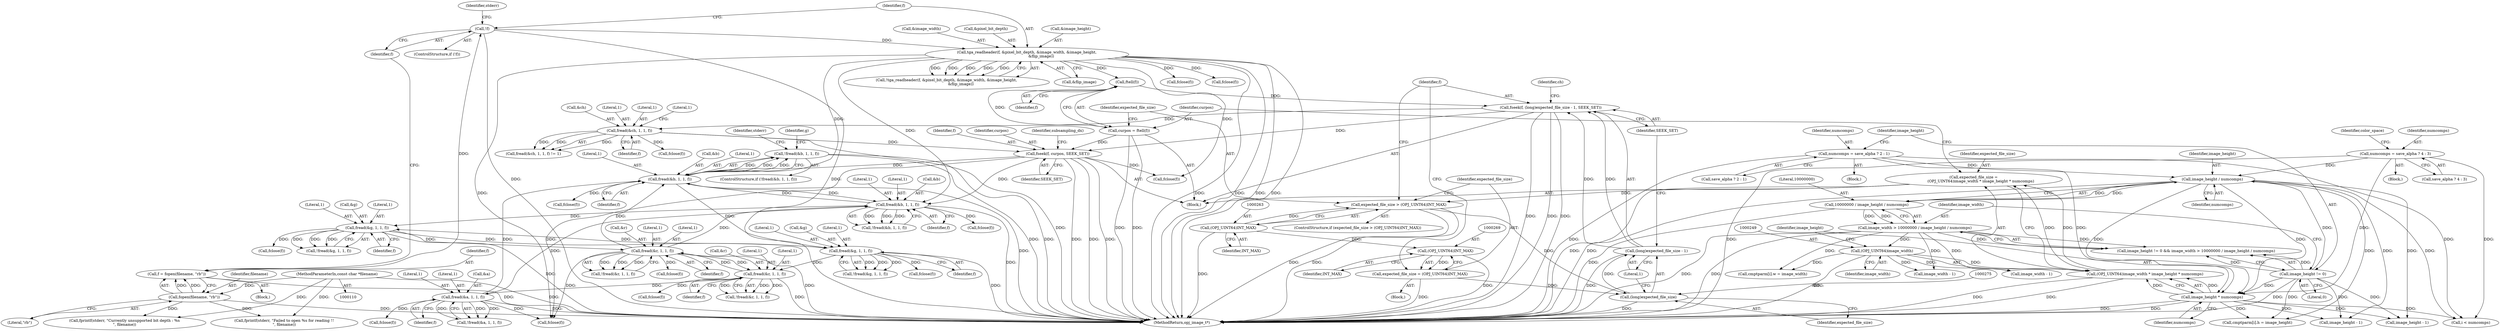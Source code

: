 digraph "0_openjpeg_2cd30c2b06ce332dede81cccad8b334cde997281_1@API" {
"1000639" [label="(Call,!fread(&b, 1, 1, f))"];
"1000640" [label="(Call,fread(&b, 1, 1, f))"];
"1000531" [label="(Call,fread(&b, 1, 1, f))"];
"1000694" [label="(Call,fread(&a, 1, 1, f))"];
"1000676" [label="(Call,fread(&r, 1, 1, f))"];
"1000567" [label="(Call,fread(&r, 1, 1, f))"];
"1000549" [label="(Call,fread(&g, 1, 1, f))"];
"1000658" [label="(Call,fread(&g, 1, 1, f))"];
"1000293" [label="(Call,fseek(f, curpos, SEEK_SET))"];
"1000281" [label="(Call,fread(&ch, 1, 1, f))"];
"1000271" [label="(Call,fseek(f, (long)expected_file_size - 1, SEEK_SET))"];
"1000257" [label="(Call,ftell(f))"];
"1000150" [label="(Call,tga_readheader(f, &pixel_bit_depth, &image_width, &image_height,\n                        &flip_image))"];
"1000139" [label="(Call,!f)"];
"1000133" [label="(Call,f = fopen(filename, \"rb\"))"];
"1000135" [label="(Call,fopen(filename, \"rb\"))"];
"1000111" [label="(MethodParameterIn,const char *filename)"];
"1000273" [label="(Call,(long)expected_file_size - 1)"];
"1000274" [label="(Call,(long)expected_file_size)"];
"1000266" [label="(Call,expected_file_size = (OPJ_UINT64)INT_MAX)"];
"1000268" [label="(Call,(OPJ_UINT64)INT_MAX)"];
"1000262" [label="(Call,(OPJ_UINT64)INT_MAX)"];
"1000260" [label="(Call,expected_file_size > (OPJ_UINT64)INT_MAX)"];
"1000245" [label="(Call,expected_file_size =\n            (OPJ_UINT64)image_width * image_height * numcomps)"];
"1000247" [label="(Call,(OPJ_UINT64)image_width * image_height * numcomps)"];
"1000248" [label="(Call,(OPJ_UINT64)image_width)"];
"1000235" [label="(Call,image_width > 10000000 / image_height / numcomps)"];
"1000237" [label="(Call,10000000 / image_height / numcomps)"];
"1000239" [label="(Call,image_height / numcomps)"];
"1000232" [label="(Call,image_height != 0)"];
"1000213" [label="(Call,numcomps = save_alpha ? 2 : 1)"];
"1000221" [label="(Call,numcomps = save_alpha ? 4 : 3)"];
"1000251" [label="(Call,image_height * numcomps)"];
"1000255" [label="(Call,curpos = ftell(f))"];
"1000530" [label="(Call,!fread(&b, 1, 1, f))"];
"1000694" [label="(Call,fread(&a, 1, 1, f))"];
"1000253" [label="(Identifier,numcomps)"];
"1000660" [label="(Identifier,g)"];
"1000264" [label="(Identifier,INT_MAX)"];
"1000246" [label="(Identifier,expected_file_size)"];
"1000251" [label="(Call,image_height * numcomps)"];
"1000293" [label="(Call,fseek(f, curpos, SEEK_SET))"];
"1000670" [label="(Call,fclose(f))"];
"1000298" [label="(Identifier,subsampling_dx)"];
"1000435" [label="(Call,image_width - 1)"];
"1000134" [label="(Identifier,f)"];
"1000296" [label="(Identifier,SEEK_SET)"];
"1000758" [label="(Call,fprintf(stderr, \"Currently unsupported bit depth : %s\n\", filename))"];
"1000289" [label="(Call,fclose(f))"];
"1000270" [label="(Identifier,INT_MAX)"];
"1000645" [label="(Identifier,f)"];
"1000284" [label="(Literal,1)"];
"1000209" [label="(Block,)"];
"1000659" [label="(Call,&g)"];
"1000677" [label="(Call,&r)"];
"1000272" [label="(Identifier,f)"];
"1000697" [label="(Literal,1)"];
"1000138" [label="(ControlStructure,if (!f))"];
"1000285" [label="(Literal,1)"];
"1000231" [label="(Call,image_height != 0 && image_width > 10000000 / image_height / numcomps)"];
"1000652" [label="(Call,fclose(f))"];
"1000257" [label="(Call,ftell(f))"];
"1000250" [label="(Identifier,image_width)"];
"1000657" [label="(Call,!fread(&g, 1, 1, f))"];
"1000643" [label="(Literal,1)"];
"1000766" [label="(MethodReturn,opj_image_t*)"];
"1000154" [label="(Call,&image_width)"];
"1000567" [label="(Call,fread(&r, 1, 1, f))"];
"1000151" [label="(Identifier,f)"];
"1000663" [label="(Identifier,f)"];
"1000675" [label="(Call,!fread(&r, 1, 1, f))"];
"1000142" [label="(Call,fprintf(stderr, \"Failed to open %s for reading !!\n\", filename))"];
"1000534" [label="(Literal,1)"];
"1000149" [label="(Call,!tga_readheader(f, &pixel_bit_depth, &image_width, &image_height,\n                        &flip_image))"];
"1000661" [label="(Literal,1)"];
"1000658" [label="(Call,fread(&g, 1, 1, f))"];
"1000311" [label="(Call,i < numcomps)"];
"1000699" [label="(Identifier,f)"];
"1000294" [label="(Identifier,f)"];
"1000681" [label="(Identifier,f)"];
"1000235" [label="(Call,image_width > 10000000 / image_height / numcomps)"];
"1000554" [label="(Identifier,f)"];
"1000283" [label="(Identifier,ch)"];
"1000662" [label="(Literal,1)"];
"1000568" [label="(Call,&r)"];
"1000276" [label="(Identifier,expected_file_size)"];
"1000280" [label="(Call,fread(&ch, 1, 1, f) != 1)"];
"1000536" [label="(Identifier,f)"];
"1000641" [label="(Call,&b)"];
"1000287" [label="(Literal,1)"];
"1000571" [label="(Literal,1)"];
"1000248" [label="(Call,(OPJ_UINT64)image_width)"];
"1000136" [label="(Identifier,filename)"];
"1000133" [label="(Call,f = fopen(filename, \"rb\"))"];
"1000549" [label="(Call,fread(&g, 1, 1, f))"];
"1000259" [label="(ControlStructure,if (expected_file_size > (OPJ_UINT64)INT_MAX))"];
"1000214" [label="(Identifier,numcomps)"];
"1000572" [label="(Identifier,f)"];
"1000385" [label="(Call,fclose(f))"];
"1000255" [label="(Call,curpos = ftell(f))"];
"1000274" [label="(Call,(long)expected_file_size)"];
"1000688" [label="(Call,fclose(f))"];
"1000267" [label="(Identifier,expected_file_size)"];
"1000232" [label="(Call,image_height != 0)"];
"1000271" [label="(Call,fseek(f, (long)expected_file_size - 1, SEEK_SET))"];
"1000158" [label="(Call,&flip_image)"];
"1000698" [label="(Literal,1)"];
"1000552" [label="(Literal,1)"];
"1000113" [label="(Block,)"];
"1000111" [label="(MethodParameterIn,const char *filename)"];
"1000295" [label="(Identifier,curpos)"];
"1000282" [label="(Call,&ch)"];
"1000286" [label="(Identifier,f)"];
"1000648" [label="(Identifier,stderr)"];
"1000266" [label="(Call,expected_file_size = (OPJ_UINT64)INT_MAX)"];
"1000639" [label="(Call,!fread(&b, 1, 1, f))"];
"1000550" [label="(Call,&g)"];
"1000156" [label="(Call,&image_height)"];
"1000363" [label="(Call,cmptparm[i].h = image_height)"];
"1000420" [label="(Call,image_width - 1)"];
"1000273" [label="(Call,(long)expected_file_size - 1)"];
"1000281" [label="(Call,fread(&ch, 1, 1, f))"];
"1000247" [label="(Call,(OPJ_UINT64)image_width * image_height * numcomps)"];
"1000240" [label="(Identifier,image_height)"];
"1000237" [label="(Call,10000000 / image_height / numcomps)"];
"1000260" [label="(Call,expected_file_size > (OPJ_UINT64)INT_MAX)"];
"1000638" [label="(ControlStructure,if (!fread(&b, 1, 1, f)))"];
"1000150" [label="(Call,tga_readheader(f, &pixel_bit_depth, &image_width, &image_height,\n                        &flip_image))"];
"1000242" [label="(Block,)"];
"1000252" [label="(Identifier,image_height)"];
"1000470" [label="(Call,image_height - 1)"];
"1000215" [label="(Call,save_alpha ? 2 : 1)"];
"1000222" [label="(Identifier,numcomps)"];
"1000277" [label="(Literal,1)"];
"1000152" [label="(Call,&pixel_bit_depth)"];
"1000535" [label="(Literal,1)"];
"1000561" [label="(Call,fclose(f))"];
"1000644" [label="(Literal,1)"];
"1000239" [label="(Call,image_height / numcomps)"];
"1000137" [label="(Literal,\"rb\")"];
"1000140" [label="(Identifier,f)"];
"1000221" [label="(Call,numcomps = save_alpha ? 4 : 3)"];
"1000553" [label="(Literal,1)"];
"1000762" [label="(Call,fclose(f))"];
"1000543" [label="(Call,fclose(f))"];
"1000680" [label="(Literal,1)"];
"1000676" [label="(Call,fread(&r, 1, 1, f))"];
"1000213" [label="(Call,numcomps = save_alpha ? 2 : 1)"];
"1000175" [label="(Call,fclose(f))"];
"1000139" [label="(Call,!f)"];
"1000161" [label="(Call,fclose(f))"];
"1000693" [label="(Call,!fread(&a, 1, 1, f))"];
"1000265" [label="(Block,)"];
"1000245" [label="(Call,expected_file_size =\n            (OPJ_UINT64)image_width * image_height * numcomps)"];
"1000455" [label="(Call,image_height - 1)"];
"1000268" [label="(Call,(OPJ_UINT64)INT_MAX)"];
"1000531" [label="(Call,fread(&b, 1, 1, f))"];
"1000532" [label="(Call,&b)"];
"1000695" [label="(Call,&a)"];
"1000706" [label="(Call,fclose(f))"];
"1000258" [label="(Identifier,f)"];
"1000356" [label="(Call,cmptparm[i].w = image_width)"];
"1000262" [label="(Call,(OPJ_UINT64)INT_MAX)"];
"1000143" [label="(Identifier,stderr)"];
"1000256" [label="(Identifier,curpos)"];
"1000566" [label="(Call,!fread(&r, 1, 1, f))"];
"1000548" [label="(Call,!fread(&g, 1, 1, f))"];
"1000241" [label="(Identifier,numcomps)"];
"1000220" [label="(Block,)"];
"1000570" [label="(Literal,1)"];
"1000135" [label="(Call,fopen(filename, \"rb\"))"];
"1000236" [label="(Identifier,image_width)"];
"1000579" [label="(Call,fclose(f))"];
"1000233" [label="(Identifier,image_height)"];
"1000228" [label="(Identifier,color_space)"];
"1000223" [label="(Call,save_alpha ? 4 : 3)"];
"1000640" [label="(Call,fread(&b, 1, 1, f))"];
"1000278" [label="(Identifier,SEEK_SET)"];
"1000261" [label="(Identifier,expected_file_size)"];
"1000238" [label="(Literal,10000000)"];
"1000234" [label="(Literal,0)"];
"1000679" [label="(Literal,1)"];
"1000639" -> "1000638"  [label="AST: "];
"1000639" -> "1000640"  [label="CFG: "];
"1000640" -> "1000639"  [label="AST: "];
"1000648" -> "1000639"  [label="CFG: "];
"1000660" -> "1000639"  [label="CFG: "];
"1000639" -> "1000766"  [label="DDG: "];
"1000639" -> "1000766"  [label="DDG: "];
"1000640" -> "1000639"  [label="DDG: "];
"1000640" -> "1000639"  [label="DDG: "];
"1000640" -> "1000639"  [label="DDG: "];
"1000640" -> "1000645"  [label="CFG: "];
"1000641" -> "1000640"  [label="AST: "];
"1000643" -> "1000640"  [label="AST: "];
"1000644" -> "1000640"  [label="AST: "];
"1000645" -> "1000640"  [label="AST: "];
"1000640" -> "1000766"  [label="DDG: "];
"1000640" -> "1000531"  [label="DDG: "];
"1000531" -> "1000640"  [label="DDG: "];
"1000694" -> "1000640"  [label="DDG: "];
"1000567" -> "1000640"  [label="DDG: "];
"1000293" -> "1000640"  [label="DDG: "];
"1000150" -> "1000640"  [label="DDG: "];
"1000640" -> "1000652"  [label="DDG: "];
"1000640" -> "1000658"  [label="DDG: "];
"1000531" -> "1000530"  [label="AST: "];
"1000531" -> "1000536"  [label="CFG: "];
"1000532" -> "1000531"  [label="AST: "];
"1000534" -> "1000531"  [label="AST: "];
"1000535" -> "1000531"  [label="AST: "];
"1000536" -> "1000531"  [label="AST: "];
"1000530" -> "1000531"  [label="CFG: "];
"1000531" -> "1000766"  [label="DDG: "];
"1000531" -> "1000530"  [label="DDG: "];
"1000531" -> "1000530"  [label="DDG: "];
"1000531" -> "1000530"  [label="DDG: "];
"1000694" -> "1000531"  [label="DDG: "];
"1000567" -> "1000531"  [label="DDG: "];
"1000293" -> "1000531"  [label="DDG: "];
"1000150" -> "1000531"  [label="DDG: "];
"1000531" -> "1000543"  [label="DDG: "];
"1000531" -> "1000549"  [label="DDG: "];
"1000694" -> "1000693"  [label="AST: "];
"1000694" -> "1000699"  [label="CFG: "];
"1000695" -> "1000694"  [label="AST: "];
"1000697" -> "1000694"  [label="AST: "];
"1000698" -> "1000694"  [label="AST: "];
"1000699" -> "1000694"  [label="AST: "];
"1000693" -> "1000694"  [label="CFG: "];
"1000694" -> "1000766"  [label="DDG: "];
"1000694" -> "1000693"  [label="DDG: "];
"1000694" -> "1000693"  [label="DDG: "];
"1000694" -> "1000693"  [label="DDG: "];
"1000676" -> "1000694"  [label="DDG: "];
"1000694" -> "1000706"  [label="DDG: "];
"1000694" -> "1000762"  [label="DDG: "];
"1000676" -> "1000675"  [label="AST: "];
"1000676" -> "1000681"  [label="CFG: "];
"1000677" -> "1000676"  [label="AST: "];
"1000679" -> "1000676"  [label="AST: "];
"1000680" -> "1000676"  [label="AST: "];
"1000681" -> "1000676"  [label="AST: "];
"1000675" -> "1000676"  [label="CFG: "];
"1000676" -> "1000766"  [label="DDG: "];
"1000676" -> "1000567"  [label="DDG: "];
"1000676" -> "1000675"  [label="DDG: "];
"1000676" -> "1000675"  [label="DDG: "];
"1000676" -> "1000675"  [label="DDG: "];
"1000567" -> "1000676"  [label="DDG: "];
"1000658" -> "1000676"  [label="DDG: "];
"1000676" -> "1000688"  [label="DDG: "];
"1000567" -> "1000566"  [label="AST: "];
"1000567" -> "1000572"  [label="CFG: "];
"1000568" -> "1000567"  [label="AST: "];
"1000570" -> "1000567"  [label="AST: "];
"1000571" -> "1000567"  [label="AST: "];
"1000572" -> "1000567"  [label="AST: "];
"1000566" -> "1000567"  [label="CFG: "];
"1000567" -> "1000766"  [label="DDG: "];
"1000567" -> "1000566"  [label="DDG: "];
"1000567" -> "1000566"  [label="DDG: "];
"1000567" -> "1000566"  [label="DDG: "];
"1000549" -> "1000567"  [label="DDG: "];
"1000567" -> "1000579"  [label="DDG: "];
"1000567" -> "1000762"  [label="DDG: "];
"1000549" -> "1000548"  [label="AST: "];
"1000549" -> "1000554"  [label="CFG: "];
"1000550" -> "1000549"  [label="AST: "];
"1000552" -> "1000549"  [label="AST: "];
"1000553" -> "1000549"  [label="AST: "];
"1000554" -> "1000549"  [label="AST: "];
"1000548" -> "1000549"  [label="CFG: "];
"1000549" -> "1000766"  [label="DDG: "];
"1000549" -> "1000548"  [label="DDG: "];
"1000549" -> "1000548"  [label="DDG: "];
"1000549" -> "1000548"  [label="DDG: "];
"1000658" -> "1000549"  [label="DDG: "];
"1000549" -> "1000561"  [label="DDG: "];
"1000549" -> "1000658"  [label="DDG: "];
"1000658" -> "1000657"  [label="AST: "];
"1000658" -> "1000663"  [label="CFG: "];
"1000659" -> "1000658"  [label="AST: "];
"1000661" -> "1000658"  [label="AST: "];
"1000662" -> "1000658"  [label="AST: "];
"1000663" -> "1000658"  [label="AST: "];
"1000657" -> "1000658"  [label="CFG: "];
"1000658" -> "1000766"  [label="DDG: "];
"1000658" -> "1000657"  [label="DDG: "];
"1000658" -> "1000657"  [label="DDG: "];
"1000658" -> "1000657"  [label="DDG: "];
"1000658" -> "1000670"  [label="DDG: "];
"1000293" -> "1000242"  [label="AST: "];
"1000293" -> "1000296"  [label="CFG: "];
"1000294" -> "1000293"  [label="AST: "];
"1000295" -> "1000293"  [label="AST: "];
"1000296" -> "1000293"  [label="AST: "];
"1000298" -> "1000293"  [label="CFG: "];
"1000293" -> "1000766"  [label="DDG: "];
"1000293" -> "1000766"  [label="DDG: "];
"1000293" -> "1000766"  [label="DDG: "];
"1000281" -> "1000293"  [label="DDG: "];
"1000255" -> "1000293"  [label="DDG: "];
"1000271" -> "1000293"  [label="DDG: "];
"1000293" -> "1000385"  [label="DDG: "];
"1000293" -> "1000762"  [label="DDG: "];
"1000281" -> "1000280"  [label="AST: "];
"1000281" -> "1000286"  [label="CFG: "];
"1000282" -> "1000281"  [label="AST: "];
"1000284" -> "1000281"  [label="AST: "];
"1000285" -> "1000281"  [label="AST: "];
"1000286" -> "1000281"  [label="AST: "];
"1000287" -> "1000281"  [label="CFG: "];
"1000281" -> "1000766"  [label="DDG: "];
"1000281" -> "1000280"  [label="DDG: "];
"1000281" -> "1000280"  [label="DDG: "];
"1000281" -> "1000280"  [label="DDG: "];
"1000271" -> "1000281"  [label="DDG: "];
"1000281" -> "1000289"  [label="DDG: "];
"1000271" -> "1000242"  [label="AST: "];
"1000271" -> "1000278"  [label="CFG: "];
"1000272" -> "1000271"  [label="AST: "];
"1000273" -> "1000271"  [label="AST: "];
"1000278" -> "1000271"  [label="AST: "];
"1000283" -> "1000271"  [label="CFG: "];
"1000271" -> "1000766"  [label="DDG: "];
"1000271" -> "1000766"  [label="DDG: "];
"1000271" -> "1000766"  [label="DDG: "];
"1000257" -> "1000271"  [label="DDG: "];
"1000273" -> "1000271"  [label="DDG: "];
"1000273" -> "1000271"  [label="DDG: "];
"1000257" -> "1000255"  [label="AST: "];
"1000257" -> "1000258"  [label="CFG: "];
"1000258" -> "1000257"  [label="AST: "];
"1000255" -> "1000257"  [label="CFG: "];
"1000257" -> "1000255"  [label="DDG: "];
"1000150" -> "1000257"  [label="DDG: "];
"1000150" -> "1000149"  [label="AST: "];
"1000150" -> "1000158"  [label="CFG: "];
"1000151" -> "1000150"  [label="AST: "];
"1000152" -> "1000150"  [label="AST: "];
"1000154" -> "1000150"  [label="AST: "];
"1000156" -> "1000150"  [label="AST: "];
"1000158" -> "1000150"  [label="AST: "];
"1000149" -> "1000150"  [label="CFG: "];
"1000150" -> "1000766"  [label="DDG: "];
"1000150" -> "1000766"  [label="DDG: "];
"1000150" -> "1000766"  [label="DDG: "];
"1000150" -> "1000766"  [label="DDG: "];
"1000150" -> "1000149"  [label="DDG: "];
"1000150" -> "1000149"  [label="DDG: "];
"1000150" -> "1000149"  [label="DDG: "];
"1000150" -> "1000149"  [label="DDG: "];
"1000150" -> "1000149"  [label="DDG: "];
"1000139" -> "1000150"  [label="DDG: "];
"1000150" -> "1000161"  [label="DDG: "];
"1000150" -> "1000175"  [label="DDG: "];
"1000150" -> "1000385"  [label="DDG: "];
"1000150" -> "1000762"  [label="DDG: "];
"1000139" -> "1000138"  [label="AST: "];
"1000139" -> "1000140"  [label="CFG: "];
"1000140" -> "1000139"  [label="AST: "];
"1000143" -> "1000139"  [label="CFG: "];
"1000151" -> "1000139"  [label="CFG: "];
"1000139" -> "1000766"  [label="DDG: "];
"1000139" -> "1000766"  [label="DDG: "];
"1000133" -> "1000139"  [label="DDG: "];
"1000133" -> "1000113"  [label="AST: "];
"1000133" -> "1000135"  [label="CFG: "];
"1000134" -> "1000133"  [label="AST: "];
"1000135" -> "1000133"  [label="AST: "];
"1000140" -> "1000133"  [label="CFG: "];
"1000133" -> "1000766"  [label="DDG: "];
"1000135" -> "1000133"  [label="DDG: "];
"1000135" -> "1000133"  [label="DDG: "];
"1000135" -> "1000137"  [label="CFG: "];
"1000136" -> "1000135"  [label="AST: "];
"1000137" -> "1000135"  [label="AST: "];
"1000135" -> "1000766"  [label="DDG: "];
"1000111" -> "1000135"  [label="DDG: "];
"1000135" -> "1000142"  [label="DDG: "];
"1000135" -> "1000758"  [label="DDG: "];
"1000111" -> "1000110"  [label="AST: "];
"1000111" -> "1000766"  [label="DDG: "];
"1000111" -> "1000142"  [label="DDG: "];
"1000111" -> "1000758"  [label="DDG: "];
"1000273" -> "1000277"  [label="CFG: "];
"1000274" -> "1000273"  [label="AST: "];
"1000277" -> "1000273"  [label="AST: "];
"1000278" -> "1000273"  [label="CFG: "];
"1000273" -> "1000766"  [label="DDG: "];
"1000274" -> "1000273"  [label="DDG: "];
"1000274" -> "1000276"  [label="CFG: "];
"1000275" -> "1000274"  [label="AST: "];
"1000276" -> "1000274"  [label="AST: "];
"1000277" -> "1000274"  [label="CFG: "];
"1000274" -> "1000766"  [label="DDG: "];
"1000266" -> "1000274"  [label="DDG: "];
"1000260" -> "1000274"  [label="DDG: "];
"1000266" -> "1000265"  [label="AST: "];
"1000266" -> "1000268"  [label="CFG: "];
"1000267" -> "1000266"  [label="AST: "];
"1000268" -> "1000266"  [label="AST: "];
"1000272" -> "1000266"  [label="CFG: "];
"1000266" -> "1000766"  [label="DDG: "];
"1000268" -> "1000266"  [label="DDG: "];
"1000268" -> "1000270"  [label="CFG: "];
"1000269" -> "1000268"  [label="AST: "];
"1000270" -> "1000268"  [label="AST: "];
"1000268" -> "1000766"  [label="DDG: "];
"1000262" -> "1000268"  [label="DDG: "];
"1000262" -> "1000260"  [label="AST: "];
"1000262" -> "1000264"  [label="CFG: "];
"1000263" -> "1000262"  [label="AST: "];
"1000264" -> "1000262"  [label="AST: "];
"1000260" -> "1000262"  [label="CFG: "];
"1000262" -> "1000766"  [label="DDG: "];
"1000262" -> "1000260"  [label="DDG: "];
"1000260" -> "1000259"  [label="AST: "];
"1000261" -> "1000260"  [label="AST: "];
"1000267" -> "1000260"  [label="CFG: "];
"1000272" -> "1000260"  [label="CFG: "];
"1000260" -> "1000766"  [label="DDG: "];
"1000260" -> "1000766"  [label="DDG: "];
"1000245" -> "1000260"  [label="DDG: "];
"1000245" -> "1000242"  [label="AST: "];
"1000245" -> "1000247"  [label="CFG: "];
"1000246" -> "1000245"  [label="AST: "];
"1000247" -> "1000245"  [label="AST: "];
"1000256" -> "1000245"  [label="CFG: "];
"1000245" -> "1000766"  [label="DDG: "];
"1000247" -> "1000245"  [label="DDG: "];
"1000247" -> "1000245"  [label="DDG: "];
"1000247" -> "1000251"  [label="CFG: "];
"1000248" -> "1000247"  [label="AST: "];
"1000251" -> "1000247"  [label="AST: "];
"1000247" -> "1000766"  [label="DDG: "];
"1000247" -> "1000766"  [label="DDG: "];
"1000248" -> "1000247"  [label="DDG: "];
"1000251" -> "1000247"  [label="DDG: "];
"1000251" -> "1000247"  [label="DDG: "];
"1000248" -> "1000250"  [label="CFG: "];
"1000249" -> "1000248"  [label="AST: "];
"1000250" -> "1000248"  [label="AST: "];
"1000252" -> "1000248"  [label="CFG: "];
"1000248" -> "1000766"  [label="DDG: "];
"1000235" -> "1000248"  [label="DDG: "];
"1000248" -> "1000356"  [label="DDG: "];
"1000248" -> "1000420"  [label="DDG: "];
"1000248" -> "1000435"  [label="DDG: "];
"1000235" -> "1000231"  [label="AST: "];
"1000235" -> "1000237"  [label="CFG: "];
"1000236" -> "1000235"  [label="AST: "];
"1000237" -> "1000235"  [label="AST: "];
"1000231" -> "1000235"  [label="CFG: "];
"1000235" -> "1000766"  [label="DDG: "];
"1000235" -> "1000766"  [label="DDG: "];
"1000235" -> "1000231"  [label="DDG: "];
"1000235" -> "1000231"  [label="DDG: "];
"1000237" -> "1000235"  [label="DDG: "];
"1000237" -> "1000235"  [label="DDG: "];
"1000235" -> "1000356"  [label="DDG: "];
"1000235" -> "1000420"  [label="DDG: "];
"1000235" -> "1000435"  [label="DDG: "];
"1000237" -> "1000239"  [label="CFG: "];
"1000238" -> "1000237"  [label="AST: "];
"1000239" -> "1000237"  [label="AST: "];
"1000237" -> "1000766"  [label="DDG: "];
"1000239" -> "1000237"  [label="DDG: "];
"1000239" -> "1000237"  [label="DDG: "];
"1000239" -> "1000241"  [label="CFG: "];
"1000240" -> "1000239"  [label="AST: "];
"1000241" -> "1000239"  [label="AST: "];
"1000239" -> "1000766"  [label="DDG: "];
"1000232" -> "1000239"  [label="DDG: "];
"1000213" -> "1000239"  [label="DDG: "];
"1000221" -> "1000239"  [label="DDG: "];
"1000239" -> "1000251"  [label="DDG: "];
"1000239" -> "1000251"  [label="DDG: "];
"1000239" -> "1000311"  [label="DDG: "];
"1000239" -> "1000363"  [label="DDG: "];
"1000239" -> "1000455"  [label="DDG: "];
"1000239" -> "1000470"  [label="DDG: "];
"1000232" -> "1000231"  [label="AST: "];
"1000232" -> "1000234"  [label="CFG: "];
"1000233" -> "1000232"  [label="AST: "];
"1000234" -> "1000232"  [label="AST: "];
"1000236" -> "1000232"  [label="CFG: "];
"1000231" -> "1000232"  [label="CFG: "];
"1000232" -> "1000766"  [label="DDG: "];
"1000232" -> "1000231"  [label="DDG: "];
"1000232" -> "1000231"  [label="DDG: "];
"1000232" -> "1000251"  [label="DDG: "];
"1000232" -> "1000363"  [label="DDG: "];
"1000232" -> "1000455"  [label="DDG: "];
"1000232" -> "1000470"  [label="DDG: "];
"1000213" -> "1000209"  [label="AST: "];
"1000213" -> "1000215"  [label="CFG: "];
"1000214" -> "1000213"  [label="AST: "];
"1000215" -> "1000213"  [label="AST: "];
"1000233" -> "1000213"  [label="CFG: "];
"1000213" -> "1000766"  [label="DDG: "];
"1000213" -> "1000251"  [label="DDG: "];
"1000213" -> "1000311"  [label="DDG: "];
"1000221" -> "1000220"  [label="AST: "];
"1000221" -> "1000223"  [label="CFG: "];
"1000222" -> "1000221"  [label="AST: "];
"1000223" -> "1000221"  [label="AST: "];
"1000228" -> "1000221"  [label="CFG: "];
"1000221" -> "1000766"  [label="DDG: "];
"1000221" -> "1000251"  [label="DDG: "];
"1000221" -> "1000311"  [label="DDG: "];
"1000251" -> "1000253"  [label="CFG: "];
"1000252" -> "1000251"  [label="AST: "];
"1000253" -> "1000251"  [label="AST: "];
"1000251" -> "1000766"  [label="DDG: "];
"1000251" -> "1000766"  [label="DDG: "];
"1000251" -> "1000311"  [label="DDG: "];
"1000251" -> "1000363"  [label="DDG: "];
"1000251" -> "1000455"  [label="DDG: "];
"1000251" -> "1000470"  [label="DDG: "];
"1000255" -> "1000242"  [label="AST: "];
"1000256" -> "1000255"  [label="AST: "];
"1000261" -> "1000255"  [label="CFG: "];
"1000255" -> "1000766"  [label="DDG: "];
"1000255" -> "1000766"  [label="DDG: "];
}
